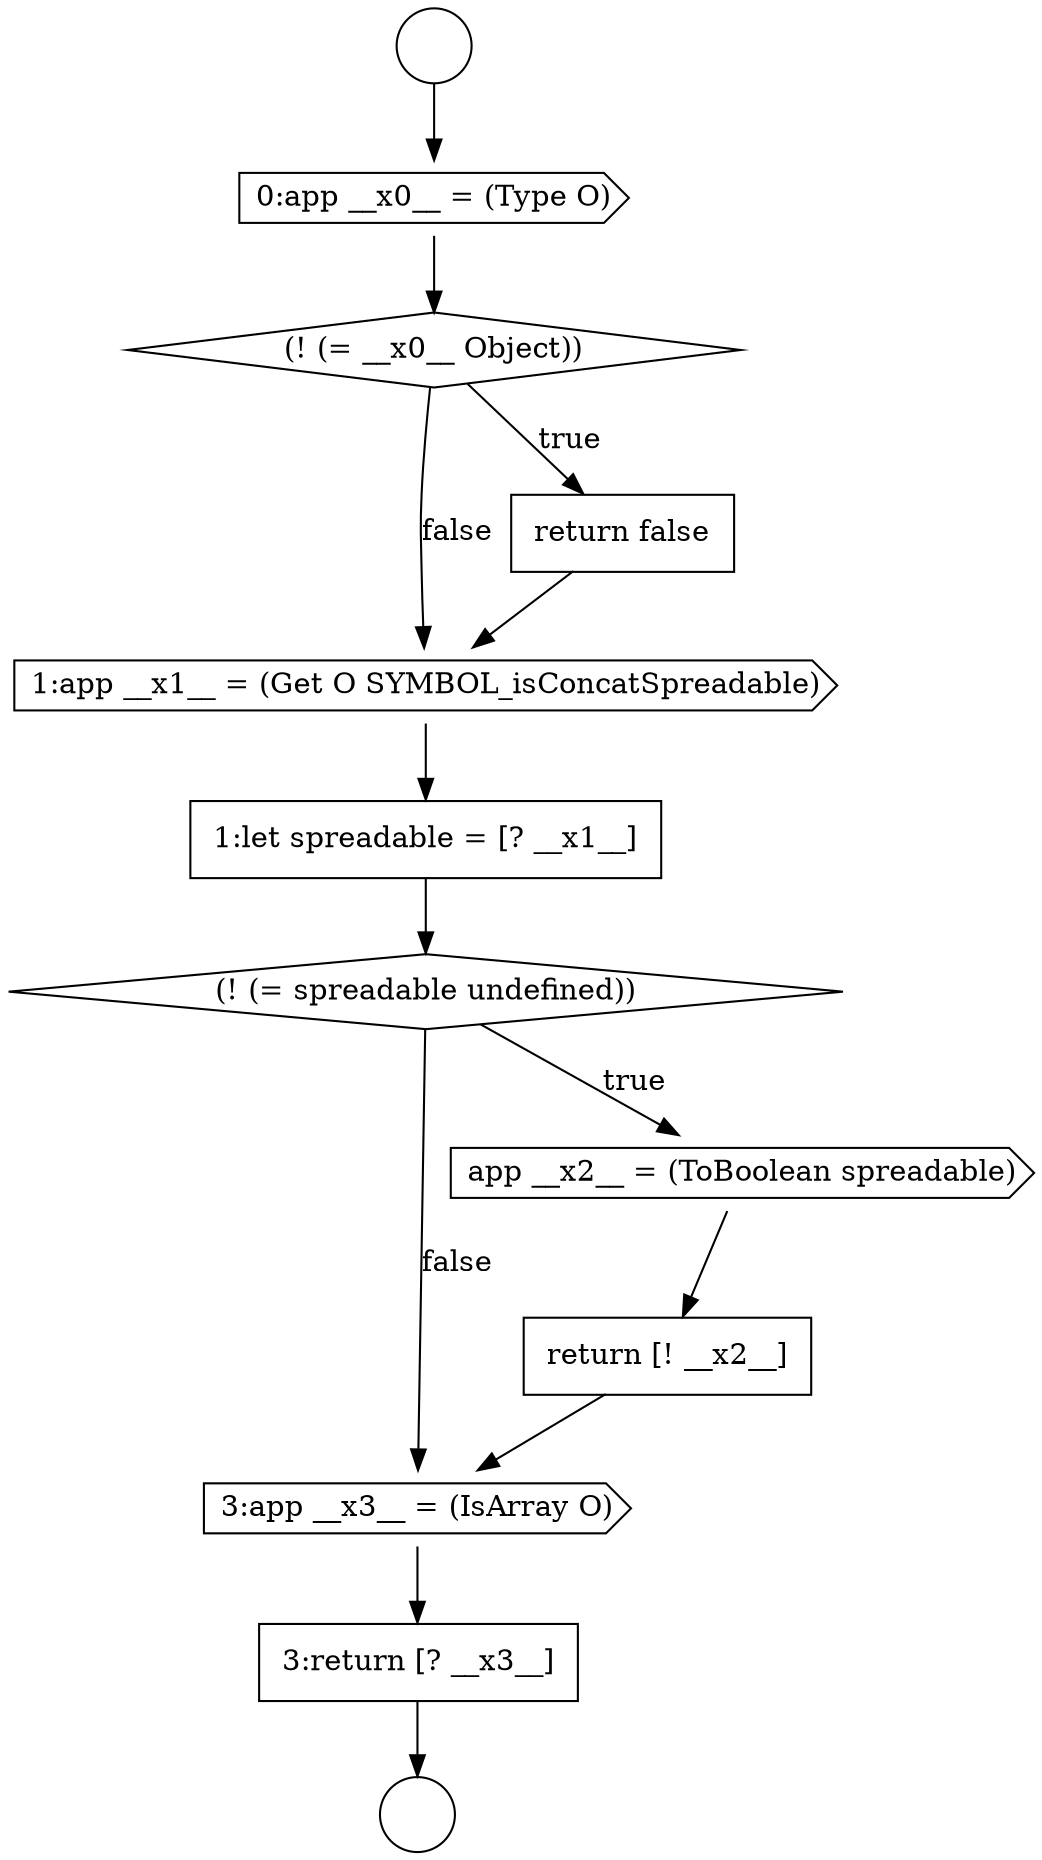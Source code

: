 digraph {
  node15795 [shape=cds, label=<<font color="black">0:app __x0__ = (Type O)</font>> color="black" fillcolor="white" style=filled]
  node15802 [shape=none, margin=0, label=<<font color="black">
    <table border="0" cellborder="1" cellspacing="0" cellpadding="10">
      <tr><td align="left">return [! __x2__]</td></tr>
    </table>
  </font>> color="black" fillcolor="white" style=filled]
  node15799 [shape=none, margin=0, label=<<font color="black">
    <table border="0" cellborder="1" cellspacing="0" cellpadding="10">
      <tr><td align="left">1:let spreadable = [? __x1__]</td></tr>
    </table>
  </font>> color="black" fillcolor="white" style=filled]
  node15794 [shape=circle label=" " color="black" fillcolor="white" style=filled]
  node15796 [shape=diamond, label=<<font color="black">(! (= __x0__ Object))</font>> color="black" fillcolor="white" style=filled]
  node15798 [shape=cds, label=<<font color="black">1:app __x1__ = (Get O SYMBOL_isConcatSpreadable)</font>> color="black" fillcolor="white" style=filled]
  node15793 [shape=circle label=" " color="black" fillcolor="white" style=filled]
  node15803 [shape=cds, label=<<font color="black">3:app __x3__ = (IsArray O)</font>> color="black" fillcolor="white" style=filled]
  node15804 [shape=none, margin=0, label=<<font color="black">
    <table border="0" cellborder="1" cellspacing="0" cellpadding="10">
      <tr><td align="left">3:return [? __x3__]</td></tr>
    </table>
  </font>> color="black" fillcolor="white" style=filled]
  node15797 [shape=none, margin=0, label=<<font color="black">
    <table border="0" cellborder="1" cellspacing="0" cellpadding="10">
      <tr><td align="left">return false</td></tr>
    </table>
  </font>> color="black" fillcolor="white" style=filled]
  node15801 [shape=cds, label=<<font color="black">app __x2__ = (ToBoolean spreadable)</font>> color="black" fillcolor="white" style=filled]
  node15800 [shape=diamond, label=<<font color="black">(! (= spreadable undefined))</font>> color="black" fillcolor="white" style=filled]
  node15804 -> node15794 [ color="black"]
  node15793 -> node15795 [ color="black"]
  node15795 -> node15796 [ color="black"]
  node15796 -> node15797 [label=<<font color="black">true</font>> color="black"]
  node15796 -> node15798 [label=<<font color="black">false</font>> color="black"]
  node15798 -> node15799 [ color="black"]
  node15802 -> node15803 [ color="black"]
  node15797 -> node15798 [ color="black"]
  node15800 -> node15801 [label=<<font color="black">true</font>> color="black"]
  node15800 -> node15803 [label=<<font color="black">false</font>> color="black"]
  node15803 -> node15804 [ color="black"]
  node15799 -> node15800 [ color="black"]
  node15801 -> node15802 [ color="black"]
}
